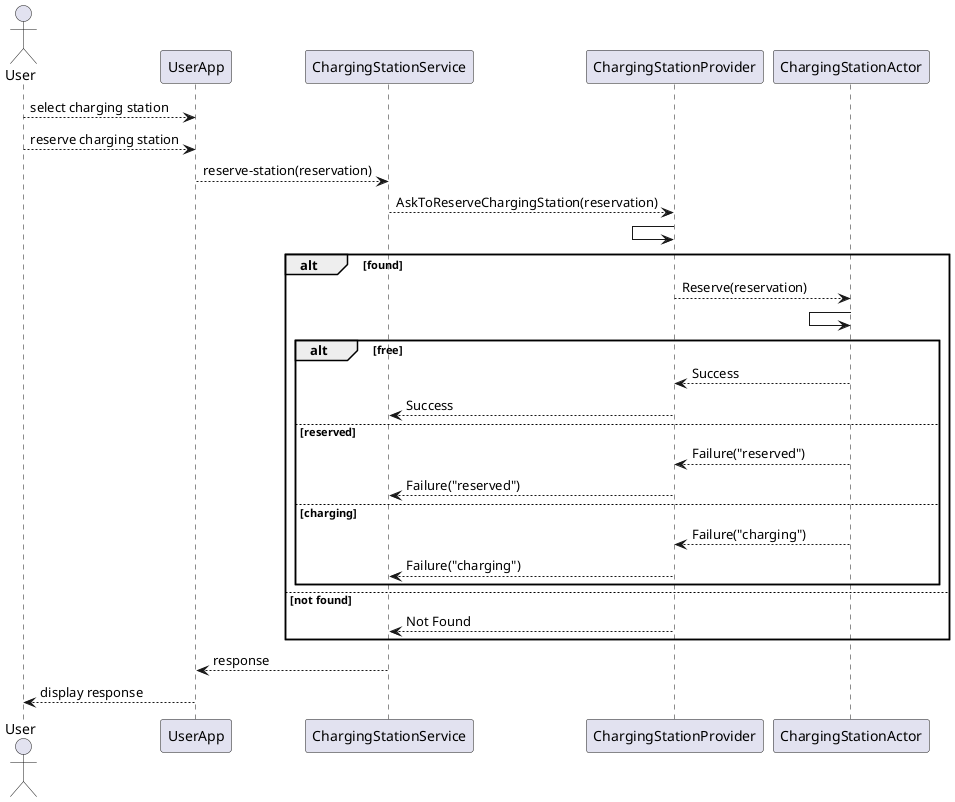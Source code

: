 @startuml reserve-station
actor User as U
participant UserApp as UA
participant ChargingStationService as CSS
participant ChargingStationProvider as CSP
participant ChargingStationActor as CSA

U --> UA : select charging station
U --> UA : reserve charging station
UA --> CSS : reserve-station(reservation)
CSS --> CSP : AskToReserveChargingStation(reservation)
CSP <- CSP

alt found
 CSP --> CSA : Reserve(reservation)
 CSA <- CSA

 alt free
  CSA --> CSP : Success
  CSP --> CSS : Success
 else reserved
  CSA --> CSP : Failure("reserved")
  CSP --> CSS : Failure("reserved")
 else charging
  CSA --> CSP : Failure("charging")
  CSP --> CSS : Failure("charging")
 end
else not found
 CSP --> CSS : Not Found
end

CSS --> UA : response
UA --> U : display response

@enduml